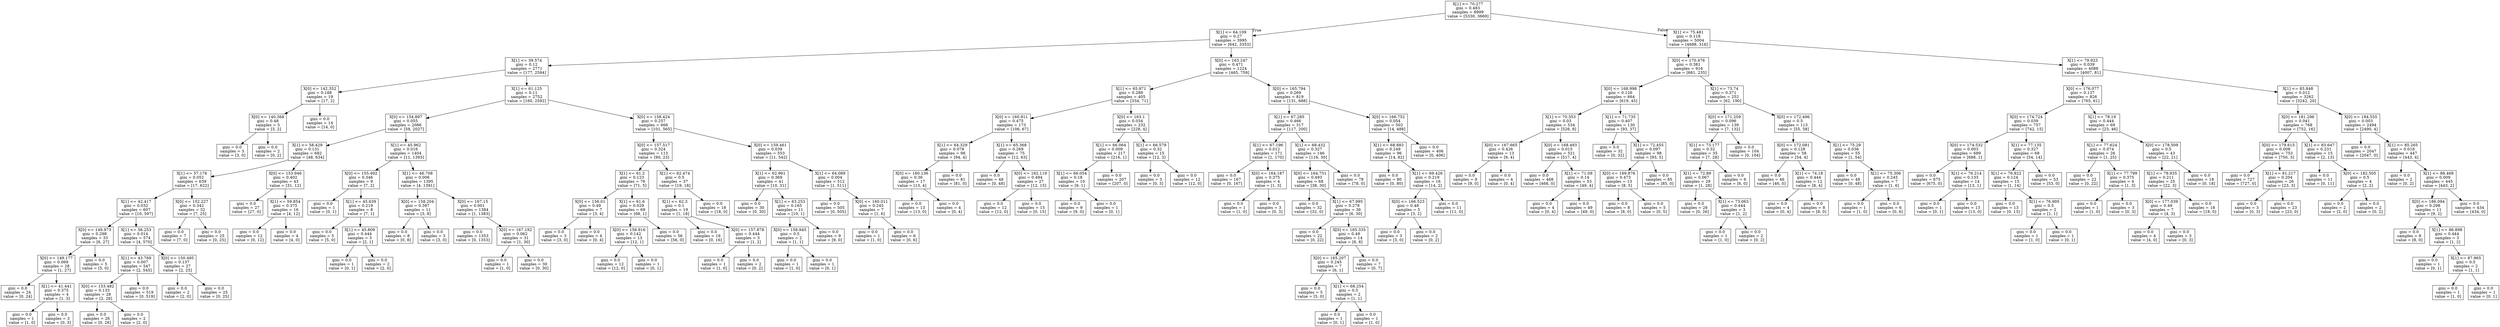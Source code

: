 digraph Tree {
node [shape=box] ;
0 [label="X[1] <= 70.277\ngini = 0.483\nsamples = 8999\nvalue = [5330, 3669]"] ;
1 [label="X[1] <= 64.109\ngini = 0.27\nsamples = 3995\nvalue = [642, 3353]"] ;
0 -> 1 [labeldistance=2.5, labelangle=45, headlabel="True"] ;
2 [label="X[1] <= 39.574\ngini = 0.12\nsamples = 2771\nvalue = [177, 2594]"] ;
1 -> 2 ;
3 [label="X[0] <= 142.352\ngini = 0.188\nsamples = 19\nvalue = [17, 2]"] ;
2 -> 3 ;
4 [label="X[0] <= 140.368\ngini = 0.48\nsamples = 5\nvalue = [3, 2]"] ;
3 -> 4 ;
5 [label="gini = 0.0\nsamples = 3\nvalue = [3, 0]"] ;
4 -> 5 ;
6 [label="gini = 0.0\nsamples = 2\nvalue = [0, 2]"] ;
4 -> 6 ;
7 [label="gini = 0.0\nsamples = 14\nvalue = [14, 0]"] ;
3 -> 7 ;
8 [label="X[1] <= 61.125\ngini = 0.11\nsamples = 2752\nvalue = [160, 2592]"] ;
2 -> 8 ;
9 [label="X[0] <= 154.897\ngini = 0.055\nsamples = 2086\nvalue = [59, 2027]"] ;
8 -> 9 ;
10 [label="X[1] <= 58.429\ngini = 0.131\nsamples = 682\nvalue = [48, 634]"] ;
9 -> 10 ;
11 [label="X[1] <= 57.176\ngini = 0.052\nsamples = 639\nvalue = [17, 622]"] ;
10 -> 11 ;
12 [label="X[1] <= 42.417\ngini = 0.032\nsamples = 607\nvalue = [10, 597]"] ;
11 -> 12 ;
13 [label="X[0] <= 149.973\ngini = 0.298\nsamples = 33\nvalue = [6, 27]"] ;
12 -> 13 ;
14 [label="X[0] <= 149.177\ngini = 0.069\nsamples = 28\nvalue = [1, 27]"] ;
13 -> 14 ;
15 [label="gini = 0.0\nsamples = 24\nvalue = [0, 24]"] ;
14 -> 15 ;
16 [label="X[1] <= 41.441\ngini = 0.375\nsamples = 4\nvalue = [1, 3]"] ;
14 -> 16 ;
17 [label="gini = 0.0\nsamples = 1\nvalue = [1, 0]"] ;
16 -> 17 ;
18 [label="gini = 0.0\nsamples = 3\nvalue = [0, 3]"] ;
16 -> 18 ;
19 [label="gini = 0.0\nsamples = 5\nvalue = [5, 0]"] ;
13 -> 19 ;
20 [label="X[1] <= 56.253\ngini = 0.014\nsamples = 574\nvalue = [4, 570]"] ;
12 -> 20 ;
21 [label="X[1] <= 43.769\ngini = 0.007\nsamples = 547\nvalue = [2, 545]"] ;
20 -> 21 ;
22 [label="X[0] <= 153.482\ngini = 0.133\nsamples = 28\nvalue = [2, 26]"] ;
21 -> 22 ;
23 [label="gini = 0.0\nsamples = 26\nvalue = [0, 26]"] ;
22 -> 23 ;
24 [label="gini = 0.0\nsamples = 2\nvalue = [2, 0]"] ;
22 -> 24 ;
25 [label="gini = 0.0\nsamples = 519\nvalue = [0, 519]"] ;
21 -> 25 ;
26 [label="X[0] <= 150.495\ngini = 0.137\nsamples = 27\nvalue = [2, 25]"] ;
20 -> 26 ;
27 [label="gini = 0.0\nsamples = 2\nvalue = [2, 0]"] ;
26 -> 27 ;
28 [label="gini = 0.0\nsamples = 25\nvalue = [0, 25]"] ;
26 -> 28 ;
29 [label="X[0] <= 152.227\ngini = 0.342\nsamples = 32\nvalue = [7, 25]"] ;
11 -> 29 ;
30 [label="gini = 0.0\nsamples = 7\nvalue = [7, 0]"] ;
29 -> 30 ;
31 [label="gini = 0.0\nsamples = 25\nvalue = [0, 25]"] ;
29 -> 31 ;
32 [label="X[0] <= 153.946\ngini = 0.402\nsamples = 43\nvalue = [31, 12]"] ;
10 -> 32 ;
33 [label="gini = 0.0\nsamples = 27\nvalue = [27, 0]"] ;
32 -> 33 ;
34 [label="X[1] <= 59.854\ngini = 0.375\nsamples = 16\nvalue = [4, 12]"] ;
32 -> 34 ;
35 [label="gini = 0.0\nsamples = 12\nvalue = [0, 12]"] ;
34 -> 35 ;
36 [label="gini = 0.0\nsamples = 4\nvalue = [4, 0]"] ;
34 -> 36 ;
37 [label="X[1] <= 45.962\ngini = 0.016\nsamples = 1404\nvalue = [11, 1393]"] ;
9 -> 37 ;
38 [label="X[0] <= 155.492\ngini = 0.346\nsamples = 9\nvalue = [7, 2]"] ;
37 -> 38 ;
39 [label="gini = 0.0\nsamples = 1\nvalue = [0, 1]"] ;
38 -> 39 ;
40 [label="X[1] <= 45.639\ngini = 0.219\nsamples = 8\nvalue = [7, 1]"] ;
38 -> 40 ;
41 [label="gini = 0.0\nsamples = 5\nvalue = [5, 0]"] ;
40 -> 41 ;
42 [label="X[1] <= 45.809\ngini = 0.444\nsamples = 3\nvalue = [2, 1]"] ;
40 -> 42 ;
43 [label="gini = 0.0\nsamples = 1\nvalue = [0, 1]"] ;
42 -> 43 ;
44 [label="gini = 0.0\nsamples = 2\nvalue = [2, 0]"] ;
42 -> 44 ;
45 [label="X[1] <= 46.708\ngini = 0.006\nsamples = 1395\nvalue = [4, 1391]"] ;
37 -> 45 ;
46 [label="X[0] <= 158.204\ngini = 0.397\nsamples = 11\nvalue = [3, 8]"] ;
45 -> 46 ;
47 [label="gini = 0.0\nsamples = 8\nvalue = [0, 8]"] ;
46 -> 47 ;
48 [label="gini = 0.0\nsamples = 3\nvalue = [3, 0]"] ;
46 -> 48 ;
49 [label="X[0] <= 167.15\ngini = 0.001\nsamples = 1384\nvalue = [1, 1383]"] ;
45 -> 49 ;
50 [label="gini = 0.0\nsamples = 1353\nvalue = [0, 1353]"] ;
49 -> 50 ;
51 [label="X[0] <= 167.192\ngini = 0.062\nsamples = 31\nvalue = [1, 30]"] ;
49 -> 51 ;
52 [label="gini = 0.0\nsamples = 1\nvalue = [1, 0]"] ;
51 -> 52 ;
53 [label="gini = 0.0\nsamples = 30\nvalue = [0, 30]"] ;
51 -> 53 ;
54 [label="X[0] <= 158.424\ngini = 0.257\nsamples = 666\nvalue = [101, 565]"] ;
8 -> 54 ;
55 [label="X[0] <= 157.517\ngini = 0.324\nsamples = 113\nvalue = [90, 23]"] ;
54 -> 55 ;
56 [label="X[1] <= 61.2\ngini = 0.123\nsamples = 76\nvalue = [71, 5]"] ;
55 -> 56 ;
57 [label="X[0] <= 156.01\ngini = 0.49\nsamples = 7\nvalue = [3, 4]"] ;
56 -> 57 ;
58 [label="gini = 0.0\nsamples = 3\nvalue = [3, 0]"] ;
57 -> 58 ;
59 [label="gini = 0.0\nsamples = 4\nvalue = [0, 4]"] ;
57 -> 59 ;
60 [label="X[1] <= 61.6\ngini = 0.029\nsamples = 69\nvalue = [68, 1]"] ;
56 -> 60 ;
61 [label="X[0] <= 156.916\ngini = 0.142\nsamples = 13\nvalue = [12, 1]"] ;
60 -> 61 ;
62 [label="gini = 0.0\nsamples = 12\nvalue = [12, 0]"] ;
61 -> 62 ;
63 [label="gini = 0.0\nsamples = 1\nvalue = [0, 1]"] ;
61 -> 63 ;
64 [label="gini = 0.0\nsamples = 56\nvalue = [56, 0]"] ;
60 -> 64 ;
65 [label="X[1] <= 62.474\ngini = 0.5\nsamples = 37\nvalue = [19, 18]"] ;
55 -> 65 ;
66 [label="X[1] <= 62.3\ngini = 0.1\nsamples = 19\nvalue = [1, 18]"] ;
65 -> 66 ;
67 [label="gini = 0.0\nsamples = 16\nvalue = [0, 16]"] ;
66 -> 67 ;
68 [label="X[0] <= 157.878\ngini = 0.444\nsamples = 3\nvalue = [1, 2]"] ;
66 -> 68 ;
69 [label="gini = 0.0\nsamples = 1\nvalue = [1, 0]"] ;
68 -> 69 ;
70 [label="gini = 0.0\nsamples = 2\nvalue = [0, 2]"] ;
68 -> 70 ;
71 [label="gini = 0.0\nsamples = 18\nvalue = [18, 0]"] ;
65 -> 71 ;
72 [label="X[0] <= 159.461\ngini = 0.039\nsamples = 553\nvalue = [11, 542]"] ;
54 -> 72 ;
73 [label="X[1] <= 62.961\ngini = 0.369\nsamples = 41\nvalue = [10, 31]"] ;
72 -> 73 ;
74 [label="gini = 0.0\nsamples = 30\nvalue = [0, 30]"] ;
73 -> 74 ;
75 [label="X[1] <= 63.253\ngini = 0.165\nsamples = 11\nvalue = [10, 1]"] ;
73 -> 75 ;
76 [label="X[0] <= 158.945\ngini = 0.5\nsamples = 2\nvalue = [1, 1]"] ;
75 -> 76 ;
77 [label="gini = 0.0\nsamples = 1\nvalue = [1, 0]"] ;
76 -> 77 ;
78 [label="gini = 0.0\nsamples = 1\nvalue = [0, 1]"] ;
76 -> 78 ;
79 [label="gini = 0.0\nsamples = 9\nvalue = [9, 0]"] ;
75 -> 79 ;
80 [label="X[1] <= 64.089\ngini = 0.004\nsamples = 512\nvalue = [1, 511]"] ;
72 -> 80 ;
81 [label="gini = 0.0\nsamples = 505\nvalue = [0, 505]"] ;
80 -> 81 ;
82 [label="X[0] <= 160.011\ngini = 0.245\nsamples = 7\nvalue = [1, 6]"] ;
80 -> 82 ;
83 [label="gini = 0.0\nsamples = 1\nvalue = [1, 0]"] ;
82 -> 83 ;
84 [label="gini = 0.0\nsamples = 6\nvalue = [0, 6]"] ;
82 -> 84 ;
85 [label="X[0] <= 163.247\ngini = 0.471\nsamples = 1224\nvalue = [465, 759]"] ;
1 -> 85 ;
86 [label="X[1] <= 65.971\ngini = 0.289\nsamples = 405\nvalue = [334, 71]"] ;
85 -> 86 ;
87 [label="X[0] <= 160.911\ngini = 0.475\nsamples = 173\nvalue = [106, 67]"] ;
86 -> 87 ;
88 [label="X[1] <= 64.329\ngini = 0.078\nsamples = 98\nvalue = [94, 4]"] ;
87 -> 88 ;
89 [label="X[0] <= 160.136\ngini = 0.36\nsamples = 17\nvalue = [13, 4]"] ;
88 -> 89 ;
90 [label="gini = 0.0\nsamples = 13\nvalue = [13, 0]"] ;
89 -> 90 ;
91 [label="gini = 0.0\nsamples = 4\nvalue = [0, 4]"] ;
89 -> 91 ;
92 [label="gini = 0.0\nsamples = 81\nvalue = [81, 0]"] ;
88 -> 92 ;
93 [label="X[1] <= 65.368\ngini = 0.269\nsamples = 75\nvalue = [12, 63]"] ;
87 -> 93 ;
94 [label="gini = 0.0\nsamples = 48\nvalue = [0, 48]"] ;
93 -> 94 ;
95 [label="X[0] <= 162.119\ngini = 0.494\nsamples = 27\nvalue = [12, 15]"] ;
93 -> 95 ;
96 [label="gini = 0.0\nsamples = 12\nvalue = [12, 0]"] ;
95 -> 96 ;
97 [label="gini = 0.0\nsamples = 15\nvalue = [0, 15]"] ;
95 -> 97 ;
98 [label="X[0] <= 163.1\ngini = 0.034\nsamples = 232\nvalue = [228, 4]"] ;
86 -> 98 ;
99 [label="X[1] <= 66.064\ngini = 0.009\nsamples = 217\nvalue = [216, 1]"] ;
98 -> 99 ;
100 [label="X[1] <= 66.054\ngini = 0.18\nsamples = 10\nvalue = [9, 1]"] ;
99 -> 100 ;
101 [label="gini = 0.0\nsamples = 9\nvalue = [9, 0]"] ;
100 -> 101 ;
102 [label="gini = 0.0\nsamples = 1\nvalue = [0, 1]"] ;
100 -> 102 ;
103 [label="gini = 0.0\nsamples = 207\nvalue = [207, 0]"] ;
99 -> 103 ;
104 [label="X[1] <= 66.579\ngini = 0.32\nsamples = 15\nvalue = [12, 3]"] ;
98 -> 104 ;
105 [label="gini = 0.0\nsamples = 3\nvalue = [0, 3]"] ;
104 -> 105 ;
106 [label="gini = 0.0\nsamples = 12\nvalue = [12, 0]"] ;
104 -> 106 ;
107 [label="X[0] <= 165.794\ngini = 0.269\nsamples = 819\nvalue = [131, 688]"] ;
85 -> 107 ;
108 [label="X[1] <= 67.285\ngini = 0.466\nsamples = 317\nvalue = [117, 200]"] ;
107 -> 108 ;
109 [label="X[1] <= 67.196\ngini = 0.012\nsamples = 171\nvalue = [1, 170]"] ;
108 -> 109 ;
110 [label="gini = 0.0\nsamples = 167\nvalue = [0, 167]"] ;
109 -> 110 ;
111 [label="X[0] <= 164.187\ngini = 0.375\nsamples = 4\nvalue = [1, 3]"] ;
109 -> 111 ;
112 [label="gini = 0.0\nsamples = 1\nvalue = [1, 0]"] ;
111 -> 112 ;
113 [label="gini = 0.0\nsamples = 3\nvalue = [0, 3]"] ;
111 -> 113 ;
114 [label="X[1] <= 68.432\ngini = 0.327\nsamples = 146\nvalue = [116, 30]"] ;
108 -> 114 ;
115 [label="X[0] <= 164.751\ngini = 0.493\nsamples = 68\nvalue = [38, 30]"] ;
114 -> 115 ;
116 [label="gini = 0.0\nsamples = 32\nvalue = [32, 0]"] ;
115 -> 116 ;
117 [label="X[1] <= 67.995\ngini = 0.278\nsamples = 36\nvalue = [6, 30]"] ;
115 -> 117 ;
118 [label="gini = 0.0\nsamples = 22\nvalue = [0, 22]"] ;
117 -> 118 ;
119 [label="X[0] <= 165.335\ngini = 0.49\nsamples = 14\nvalue = [6, 8]"] ;
117 -> 119 ;
120 [label="X[0] <= 165.207\ngini = 0.245\nsamples = 7\nvalue = [6, 1]"] ;
119 -> 120 ;
121 [label="gini = 0.0\nsamples = 5\nvalue = [5, 0]"] ;
120 -> 121 ;
122 [label="X[1] <= 68.254\ngini = 0.5\nsamples = 2\nvalue = [1, 1]"] ;
120 -> 122 ;
123 [label="gini = 0.0\nsamples = 1\nvalue = [0, 1]"] ;
122 -> 123 ;
124 [label="gini = 0.0\nsamples = 1\nvalue = [1, 0]"] ;
122 -> 124 ;
125 [label="gini = 0.0\nsamples = 7\nvalue = [0, 7]"] ;
119 -> 125 ;
126 [label="gini = 0.0\nsamples = 78\nvalue = [78, 0]"] ;
114 -> 126 ;
127 [label="X[0] <= 166.752\ngini = 0.054\nsamples = 502\nvalue = [14, 488]"] ;
107 -> 127 ;
128 [label="X[1] <= 68.883\ngini = 0.249\nsamples = 96\nvalue = [14, 82]"] ;
127 -> 128 ;
129 [label="gini = 0.0\nsamples = 80\nvalue = [0, 80]"] ;
128 -> 129 ;
130 [label="X[1] <= 69.426\ngini = 0.219\nsamples = 16\nvalue = [14, 2]"] ;
128 -> 130 ;
131 [label="X[0] <= 166.523\ngini = 0.48\nsamples = 5\nvalue = [3, 2]"] ;
130 -> 131 ;
132 [label="gini = 0.0\nsamples = 3\nvalue = [3, 0]"] ;
131 -> 132 ;
133 [label="gini = 0.0\nsamples = 2\nvalue = [0, 2]"] ;
131 -> 133 ;
134 [label="gini = 0.0\nsamples = 11\nvalue = [11, 0]"] ;
130 -> 134 ;
135 [label="gini = 0.0\nsamples = 406\nvalue = [0, 406]"] ;
127 -> 135 ;
136 [label="X[1] <= 75.481\ngini = 0.118\nsamples = 5004\nvalue = [4688, 316]"] ;
0 -> 136 [labeldistance=2.5, labelangle=-45, headlabel="False"] ;
137 [label="X[0] <= 170.476\ngini = 0.381\nsamples = 916\nvalue = [681, 235]"] ;
136 -> 137 ;
138 [label="X[0] <= 168.998\ngini = 0.126\nsamples = 664\nvalue = [619, 45]"] ;
137 -> 138 ;
139 [label="X[1] <= 70.353\ngini = 0.03\nsamples = 534\nvalue = [526, 8]"] ;
138 -> 139 ;
140 [label="X[0] <= 167.665\ngini = 0.426\nsamples = 13\nvalue = [9, 4]"] ;
139 -> 140 ;
141 [label="gini = 0.0\nsamples = 9\nvalue = [9, 0]"] ;
140 -> 141 ;
142 [label="gini = 0.0\nsamples = 4\nvalue = [0, 4]"] ;
140 -> 142 ;
143 [label="X[0] <= 168.493\ngini = 0.015\nsamples = 521\nvalue = [517, 4]"] ;
139 -> 143 ;
144 [label="gini = 0.0\nsamples = 468\nvalue = [468, 0]"] ;
143 -> 144 ;
145 [label="X[1] <= 71.09\ngini = 0.14\nsamples = 53\nvalue = [49, 4]"] ;
143 -> 145 ;
146 [label="gini = 0.0\nsamples = 4\nvalue = [0, 4]"] ;
145 -> 146 ;
147 [label="gini = 0.0\nsamples = 49\nvalue = [49, 0]"] ;
145 -> 147 ;
148 [label="X[1] <= 71.735\ngini = 0.407\nsamples = 130\nvalue = [93, 37]"] ;
138 -> 148 ;
149 [label="gini = 0.0\nsamples = 32\nvalue = [0, 32]"] ;
148 -> 149 ;
150 [label="X[1] <= 72.455\ngini = 0.097\nsamples = 98\nvalue = [93, 5]"] ;
148 -> 150 ;
151 [label="X[0] <= 169.876\ngini = 0.473\nsamples = 13\nvalue = [8, 5]"] ;
150 -> 151 ;
152 [label="gini = 0.0\nsamples = 8\nvalue = [8, 0]"] ;
151 -> 152 ;
153 [label="gini = 0.0\nsamples = 5\nvalue = [0, 5]"] ;
151 -> 153 ;
154 [label="gini = 0.0\nsamples = 85\nvalue = [85, 0]"] ;
150 -> 154 ;
155 [label="X[1] <= 73.74\ngini = 0.371\nsamples = 252\nvalue = [62, 190]"] ;
137 -> 155 ;
156 [label="X[0] <= 171.259\ngini = 0.096\nsamples = 139\nvalue = [7, 132]"] ;
155 -> 156 ;
157 [label="X[1] <= 73.177\ngini = 0.32\nsamples = 35\nvalue = [7, 28]"] ;
156 -> 157 ;
158 [label="X[1] <= 72.89\ngini = 0.067\nsamples = 29\nvalue = [1, 28]"] ;
157 -> 158 ;
159 [label="gini = 0.0\nsamples = 26\nvalue = [0, 26]"] ;
158 -> 159 ;
160 [label="X[1] <= 73.063\ngini = 0.444\nsamples = 3\nvalue = [1, 2]"] ;
158 -> 160 ;
161 [label="gini = 0.0\nsamples = 1\nvalue = [1, 0]"] ;
160 -> 161 ;
162 [label="gini = 0.0\nsamples = 2\nvalue = [0, 2]"] ;
160 -> 162 ;
163 [label="gini = 0.0\nsamples = 6\nvalue = [6, 0]"] ;
157 -> 163 ;
164 [label="gini = 0.0\nsamples = 104\nvalue = [0, 104]"] ;
156 -> 164 ;
165 [label="X[0] <= 172.496\ngini = 0.5\nsamples = 113\nvalue = [55, 58]"] ;
155 -> 165 ;
166 [label="X[0] <= 172.081\ngini = 0.128\nsamples = 58\nvalue = [54, 4]"] ;
165 -> 166 ;
167 [label="gini = 0.0\nsamples = 46\nvalue = [46, 0]"] ;
166 -> 167 ;
168 [label="X[1] <= 74.18\ngini = 0.444\nsamples = 12\nvalue = [8, 4]"] ;
166 -> 168 ;
169 [label="gini = 0.0\nsamples = 4\nvalue = [0, 4]"] ;
168 -> 169 ;
170 [label="gini = 0.0\nsamples = 8\nvalue = [8, 0]"] ;
168 -> 170 ;
171 [label="X[1] <= 75.29\ngini = 0.036\nsamples = 55\nvalue = [1, 54]"] ;
165 -> 171 ;
172 [label="gini = 0.0\nsamples = 48\nvalue = [0, 48]"] ;
171 -> 172 ;
173 [label="X[1] <= 75.306\ngini = 0.245\nsamples = 7\nvalue = [1, 6]"] ;
171 -> 173 ;
174 [label="gini = 0.0\nsamples = 1\nvalue = [1, 0]"] ;
173 -> 174 ;
175 [label="gini = 0.0\nsamples = 6\nvalue = [0, 6]"] ;
173 -> 175 ;
176 [label="X[1] <= 79.923\ngini = 0.039\nsamples = 4088\nvalue = [4007, 81]"] ;
136 -> 176 ;
177 [label="X[0] <= 176.077\ngini = 0.137\nsamples = 826\nvalue = [765, 61]"] ;
176 -> 177 ;
178 [label="X[0] <= 174.724\ngini = 0.039\nsamples = 757\nvalue = [742, 15]"] ;
177 -> 178 ;
179 [label="X[0] <= 174.532\ngini = 0.003\nsamples = 689\nvalue = [688, 1]"] ;
178 -> 179 ;
180 [label="gini = 0.0\nsamples = 675\nvalue = [675, 0]"] ;
179 -> 180 ;
181 [label="X[1] <= 76.214\ngini = 0.133\nsamples = 14\nvalue = [13, 1]"] ;
179 -> 181 ;
182 [label="gini = 0.0\nsamples = 1\nvalue = [0, 1]"] ;
181 -> 182 ;
183 [label="gini = 0.0\nsamples = 13\nvalue = [13, 0]"] ;
181 -> 183 ;
184 [label="X[1] <= 77.135\ngini = 0.327\nsamples = 68\nvalue = [54, 14]"] ;
178 -> 184 ;
185 [label="X[1] <= 76.822\ngini = 0.124\nsamples = 15\nvalue = [1, 14]"] ;
184 -> 185 ;
186 [label="gini = 0.0\nsamples = 13\nvalue = [0, 13]"] ;
185 -> 186 ;
187 [label="X[1] <= 76.995\ngini = 0.5\nsamples = 2\nvalue = [1, 1]"] ;
185 -> 187 ;
188 [label="gini = 0.0\nsamples = 1\nvalue = [1, 0]"] ;
187 -> 188 ;
189 [label="gini = 0.0\nsamples = 1\nvalue = [0, 1]"] ;
187 -> 189 ;
190 [label="gini = 0.0\nsamples = 53\nvalue = [53, 0]"] ;
184 -> 190 ;
191 [label="X[1] <= 78.19\ngini = 0.444\nsamples = 69\nvalue = [23, 46]"] ;
177 -> 191 ;
192 [label="X[1] <= 77.624\ngini = 0.074\nsamples = 26\nvalue = [1, 25]"] ;
191 -> 192 ;
193 [label="gini = 0.0\nsamples = 22\nvalue = [0, 22]"] ;
192 -> 193 ;
194 [label="X[1] <= 77.799\ngini = 0.375\nsamples = 4\nvalue = [1, 3]"] ;
192 -> 194 ;
195 [label="gini = 0.0\nsamples = 1\nvalue = [1, 0]"] ;
194 -> 195 ;
196 [label="gini = 0.0\nsamples = 3\nvalue = [0, 3]"] ;
194 -> 196 ;
197 [label="X[0] <= 178.509\ngini = 0.5\nsamples = 43\nvalue = [22, 21]"] ;
191 -> 197 ;
198 [label="X[1] <= 78.935\ngini = 0.211\nsamples = 25\nvalue = [22, 3]"] ;
197 -> 198 ;
199 [label="X[0] <= 177.039\ngini = 0.49\nsamples = 7\nvalue = [4, 3]"] ;
198 -> 199 ;
200 [label="gini = 0.0\nsamples = 4\nvalue = [4, 0]"] ;
199 -> 200 ;
201 [label="gini = 0.0\nsamples = 3\nvalue = [0, 3]"] ;
199 -> 201 ;
202 [label="gini = 0.0\nsamples = 18\nvalue = [18, 0]"] ;
198 -> 202 ;
203 [label="gini = 0.0\nsamples = 18\nvalue = [0, 18]"] ;
197 -> 203 ;
204 [label="X[1] <= 83.848\ngini = 0.012\nsamples = 3262\nvalue = [3242, 20]"] ;
176 -> 204 ;
205 [label="X[0] <= 181.296\ngini = 0.041\nsamples = 768\nvalue = [752, 16]"] ;
204 -> 205 ;
206 [label="X[0] <= 179.615\ngini = 0.008\nsamples = 753\nvalue = [750, 3]"] ;
205 -> 206 ;
207 [label="gini = 0.0\nsamples = 727\nvalue = [727, 0]"] ;
206 -> 207 ;
208 [label="X[1] <= 81.217\ngini = 0.204\nsamples = 26\nvalue = [23, 3]"] ;
206 -> 208 ;
209 [label="gini = 0.0\nsamples = 3\nvalue = [0, 3]"] ;
208 -> 209 ;
210 [label="gini = 0.0\nsamples = 23\nvalue = [23, 0]"] ;
208 -> 210 ;
211 [label="X[1] <= 83.647\ngini = 0.231\nsamples = 15\nvalue = [2, 13]"] ;
205 -> 211 ;
212 [label="gini = 0.0\nsamples = 11\nvalue = [0, 11]"] ;
211 -> 212 ;
213 [label="X[0] <= 182.505\ngini = 0.5\nsamples = 4\nvalue = [2, 2]"] ;
211 -> 213 ;
214 [label="gini = 0.0\nsamples = 2\nvalue = [2, 0]"] ;
213 -> 214 ;
215 [label="gini = 0.0\nsamples = 2\nvalue = [0, 2]"] ;
213 -> 215 ;
216 [label="X[0] <= 184.555\ngini = 0.003\nsamples = 2494\nvalue = [2490, 4]"] ;
204 -> 216 ;
217 [label="gini = 0.0\nsamples = 2047\nvalue = [2047, 0]"] ;
216 -> 217 ;
218 [label="X[1] <= 85.265\ngini = 0.018\nsamples = 447\nvalue = [443, 4]"] ;
216 -> 218 ;
219 [label="gini = 0.0\nsamples = 2\nvalue = [0, 2]"] ;
218 -> 219 ;
220 [label="X[1] <= 88.468\ngini = 0.009\nsamples = 445\nvalue = [443, 2]"] ;
218 -> 220 ;
221 [label="X[0] <= 186.094\ngini = 0.298\nsamples = 11\nvalue = [9, 2]"] ;
220 -> 221 ;
222 [label="gini = 0.0\nsamples = 8\nvalue = [8, 0]"] ;
221 -> 222 ;
223 [label="X[1] <= 86.898\ngini = 0.444\nsamples = 3\nvalue = [1, 2]"] ;
221 -> 223 ;
224 [label="gini = 0.0\nsamples = 1\nvalue = [0, 1]"] ;
223 -> 224 ;
225 [label="X[1] <= 87.965\ngini = 0.5\nsamples = 2\nvalue = [1, 1]"] ;
223 -> 225 ;
226 [label="gini = 0.0\nsamples = 1\nvalue = [1, 0]"] ;
225 -> 226 ;
227 [label="gini = 0.0\nsamples = 1\nvalue = [0, 1]"] ;
225 -> 227 ;
228 [label="gini = 0.0\nsamples = 434\nvalue = [434, 0]"] ;
220 -> 228 ;
}